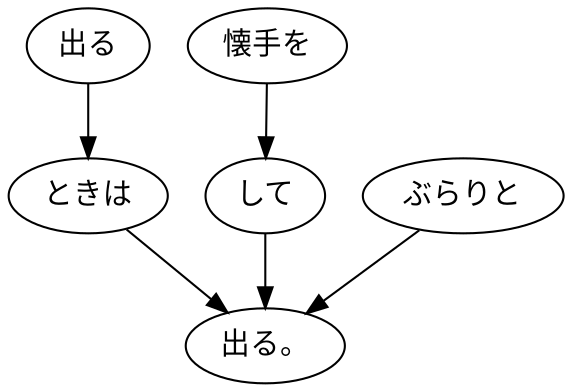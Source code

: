 digraph graph432 {
	node0 [label="出る"];
	node1 [label="ときは"];
	node2 [label="懐手を"];
	node3 [label="して"];
	node4 [label="ぶらりと"];
	node5 [label="出る。"];
	node0 -> node1;
	node1 -> node5;
	node2 -> node3;
	node3 -> node5;
	node4 -> node5;
}

